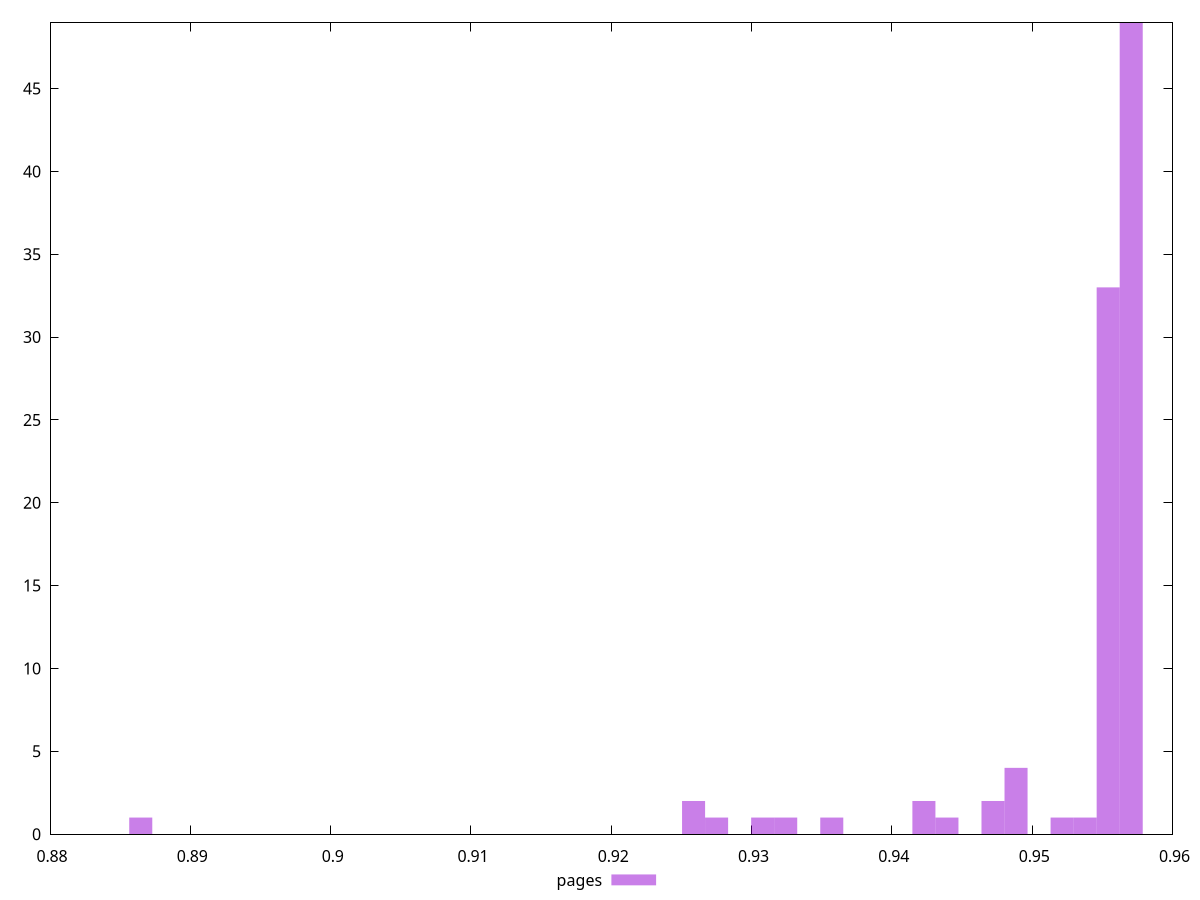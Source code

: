 $_pages <<EOF
0.886468285389427 1
0.9554158186974936 33
0.9521326028256809 1
0.9570574266333999 49
0.9307916996588984 1
0.9488493869538682 4
0.9537742107615872 1
0.9258668758511793 2
0.9439245631461491 1
0.9472077790179618 2
0.9357165234666174 1
0.9422829552102429 2
0.9324333075948047 1
0.9275084837870857 1
EOF
set key outside below
set terminal pngcairo
set output "report_00006_2020-11-02T20-21-41.718Z/first-contentful-paint/pages//hist.png"
set yrange [0:49]
set boxwidth 0.0016416079359063464
set style fill transparent solid 0.5 noborder
plot $_pages title "pages" with boxes ,